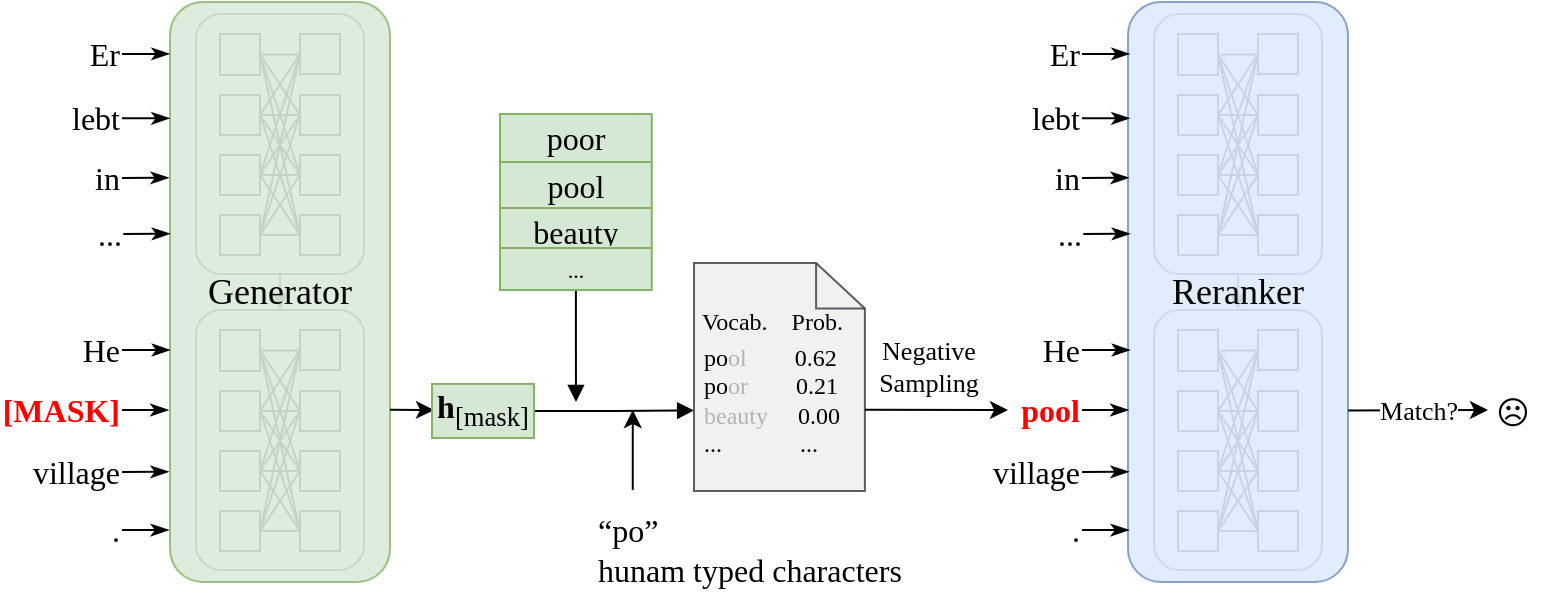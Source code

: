 <mxfile version="20.4.0" type="github">
  <diagram id="jG2yQ_XI5GP4jsiABWb_" name="第 1 页">
    <mxGraphModel dx="2710" dy="-129" grid="1" gridSize="10" guides="1" tooltips="1" connect="1" arrows="1" fold="1" page="1" pageScale="1" pageWidth="827" pageHeight="1169" math="0" shadow="0">
      <root>
        <mxCell id="0" />
        <mxCell id="1" parent="0" />
        <mxCell id="sduHOVPVzKcLiKWjeiUl-1" value="" style="group" vertex="1" connectable="0" parent="1">
          <mxGeometry x="-741" y="1169" width="110" height="290" as="geometry" />
        </mxCell>
        <mxCell id="sduHOVPVzKcLiKWjeiUl-2" value="" style="rounded=1;whiteSpace=wrap;html=1;strokeColor=#999999;" vertex="1" parent="sduHOVPVzKcLiKWjeiUl-1">
          <mxGeometry x="13" y="154" width="84" height="130" as="geometry" />
        </mxCell>
        <mxCell id="sduHOVPVzKcLiKWjeiUl-3" value="" style="group" vertex="1" connectable="0" parent="sduHOVPVzKcLiKWjeiUl-1">
          <mxGeometry x="25" y="164" width="60" height="110.5" as="geometry" />
        </mxCell>
        <mxCell id="sduHOVPVzKcLiKWjeiUl-4" value="" style="rounded=0;whiteSpace=wrap;html=1;fontFamily=Times New Roman;fontSize=2;strokeColor=#808080;" vertex="1" parent="sduHOVPVzKcLiKWjeiUl-3">
          <mxGeometry width="20" height="20.5" as="geometry" />
        </mxCell>
        <mxCell id="sduHOVPVzKcLiKWjeiUl-5" style="edgeStyle=none;rounded=0;orthogonalLoop=1;jettySize=auto;html=1;exitX=1;exitY=0.5;exitDx=0;exitDy=0;fontFamily=Times New Roman;fontSize=2;endArrow=none;endFill=0;strokeColor=#808080;" edge="1" parent="sduHOVPVzKcLiKWjeiUl-3" source="sduHOVPVzKcLiKWjeiUl-6">
          <mxGeometry relative="1" as="geometry">
            <mxPoint x="40" y="70.5" as="targetPoint" />
          </mxGeometry>
        </mxCell>
        <mxCell id="sduHOVPVzKcLiKWjeiUl-6" value="" style="rounded=0;whiteSpace=wrap;html=1;fontFamily=Times New Roman;fontSize=2;strokeColor=#808080;" vertex="1" parent="sduHOVPVzKcLiKWjeiUl-3">
          <mxGeometry y="30.5" width="20" height="20" as="geometry" />
        </mxCell>
        <mxCell id="sduHOVPVzKcLiKWjeiUl-7" value="" style="rounded=0;whiteSpace=wrap;html=1;fontFamily=Times New Roman;fontSize=2;strokeColor=#808080;" vertex="1" parent="sduHOVPVzKcLiKWjeiUl-3">
          <mxGeometry y="60.5" width="20" height="20" as="geometry" />
        </mxCell>
        <mxCell id="sduHOVPVzKcLiKWjeiUl-8" value="" style="rounded=0;whiteSpace=wrap;html=1;fontFamily=Times New Roman;fontSize=2;strokeColor=#808080;" vertex="1" parent="sduHOVPVzKcLiKWjeiUl-3">
          <mxGeometry y="90.5" width="20" height="20" as="geometry" />
        </mxCell>
        <mxCell id="sduHOVPVzKcLiKWjeiUl-9" value="" style="rounded=0;whiteSpace=wrap;html=1;fontFamily=Times New Roman;fontSize=2;strokeColor=#808080;" vertex="1" parent="sduHOVPVzKcLiKWjeiUl-3">
          <mxGeometry x="40" width="20" height="20" as="geometry" />
        </mxCell>
        <mxCell id="sduHOVPVzKcLiKWjeiUl-10" style="edgeStyle=orthogonalEdgeStyle;rounded=0;orthogonalLoop=1;jettySize=auto;html=1;entryX=0;entryY=0.5;entryDx=0;entryDy=0;fontFamily=Times New Roman;fontSize=2;endArrow=none;endFill=0;strokeColor=#808080;" edge="1" parent="sduHOVPVzKcLiKWjeiUl-3" source="sduHOVPVzKcLiKWjeiUl-4" target="sduHOVPVzKcLiKWjeiUl-9">
          <mxGeometry relative="1" as="geometry" />
        </mxCell>
        <mxCell id="sduHOVPVzKcLiKWjeiUl-11" style="edgeStyle=none;rounded=0;orthogonalLoop=1;jettySize=auto;html=1;exitX=1;exitY=0.5;exitDx=0;exitDy=0;entryX=0;entryY=0.5;entryDx=0;entryDy=0;fontFamily=Times New Roman;fontSize=2;endArrow=none;endFill=0;strokeColor=#808080;" edge="1" parent="sduHOVPVzKcLiKWjeiUl-3" source="sduHOVPVzKcLiKWjeiUl-6" target="sduHOVPVzKcLiKWjeiUl-9">
          <mxGeometry relative="1" as="geometry" />
        </mxCell>
        <mxCell id="sduHOVPVzKcLiKWjeiUl-12" style="edgeStyle=none;rounded=0;orthogonalLoop=1;jettySize=auto;html=1;exitX=1;exitY=0.5;exitDx=0;exitDy=0;entryX=0;entryY=0.5;entryDx=0;entryDy=0;fontFamily=Times New Roman;fontSize=2;endArrow=none;endFill=0;strokeColor=#808080;" edge="1" parent="sduHOVPVzKcLiKWjeiUl-3" source="sduHOVPVzKcLiKWjeiUl-7" target="sduHOVPVzKcLiKWjeiUl-9">
          <mxGeometry relative="1" as="geometry" />
        </mxCell>
        <mxCell id="sduHOVPVzKcLiKWjeiUl-13" style="edgeStyle=none;rounded=0;orthogonalLoop=1;jettySize=auto;html=1;exitX=1;exitY=0.5;exitDx=0;exitDy=0;entryX=0;entryY=0.5;entryDx=0;entryDy=0;fontFamily=Times New Roman;fontSize=2;endArrow=none;endFill=0;strokeColor=#808080;" edge="1" parent="sduHOVPVzKcLiKWjeiUl-3" source="sduHOVPVzKcLiKWjeiUl-8" target="sduHOVPVzKcLiKWjeiUl-9">
          <mxGeometry relative="1" as="geometry" />
        </mxCell>
        <mxCell id="sduHOVPVzKcLiKWjeiUl-14" value="" style="rounded=0;whiteSpace=wrap;html=1;fontFamily=Times New Roman;fontSize=2;strokeColor=#808080;" vertex="1" parent="sduHOVPVzKcLiKWjeiUl-3">
          <mxGeometry x="40" y="30.5" width="20" height="20" as="geometry" />
        </mxCell>
        <mxCell id="sduHOVPVzKcLiKWjeiUl-15" style="edgeStyle=none;rounded=0;orthogonalLoop=1;jettySize=auto;html=1;entryX=0;entryY=0.5;entryDx=0;entryDy=0;fontFamily=Times New Roman;fontSize=2;endArrow=none;endFill=0;exitX=1;exitY=0.5;exitDx=0;exitDy=0;strokeColor=#808080;" edge="1" parent="sduHOVPVzKcLiKWjeiUl-3" source="sduHOVPVzKcLiKWjeiUl-4" target="sduHOVPVzKcLiKWjeiUl-14">
          <mxGeometry relative="1" as="geometry" />
        </mxCell>
        <mxCell id="sduHOVPVzKcLiKWjeiUl-16" style="edgeStyle=none;rounded=0;orthogonalLoop=1;jettySize=auto;html=1;exitX=1;exitY=0.5;exitDx=0;exitDy=0;entryX=0;entryY=0.5;entryDx=0;entryDy=0;fontFamily=Times New Roman;fontSize=2;endArrow=none;endFill=0;strokeColor=#808080;" edge="1" parent="sduHOVPVzKcLiKWjeiUl-3" source="sduHOVPVzKcLiKWjeiUl-6" target="sduHOVPVzKcLiKWjeiUl-14">
          <mxGeometry relative="1" as="geometry" />
        </mxCell>
        <mxCell id="sduHOVPVzKcLiKWjeiUl-17" style="edgeStyle=none;rounded=0;orthogonalLoop=1;jettySize=auto;html=1;exitX=1;exitY=0.5;exitDx=0;exitDy=0;entryX=0;entryY=0.5;entryDx=0;entryDy=0;fontFamily=Times New Roman;fontSize=2;endArrow=none;endFill=0;strokeColor=#808080;" edge="1" parent="sduHOVPVzKcLiKWjeiUl-3" source="sduHOVPVzKcLiKWjeiUl-7" target="sduHOVPVzKcLiKWjeiUl-14">
          <mxGeometry relative="1" as="geometry" />
        </mxCell>
        <mxCell id="sduHOVPVzKcLiKWjeiUl-18" style="edgeStyle=none;rounded=0;orthogonalLoop=1;jettySize=auto;html=1;exitX=1;exitY=0.5;exitDx=0;exitDy=0;entryX=0;entryY=0.5;entryDx=0;entryDy=0;fontFamily=Times New Roman;fontSize=2;endArrow=none;endFill=0;strokeColor=#808080;" edge="1" parent="sduHOVPVzKcLiKWjeiUl-3" source="sduHOVPVzKcLiKWjeiUl-8" target="sduHOVPVzKcLiKWjeiUl-14">
          <mxGeometry relative="1" as="geometry" />
        </mxCell>
        <mxCell id="sduHOVPVzKcLiKWjeiUl-19" value="" style="rounded=0;whiteSpace=wrap;html=1;fontFamily=Times New Roman;fontSize=2;strokeColor=#808080;" vertex="1" parent="sduHOVPVzKcLiKWjeiUl-3">
          <mxGeometry x="40" y="60.5" width="20" height="20" as="geometry" />
        </mxCell>
        <mxCell id="sduHOVPVzKcLiKWjeiUl-20" style="edgeStyle=none;rounded=0;orthogonalLoop=1;jettySize=auto;html=1;entryX=0;entryY=0.5;entryDx=0;entryDy=0;fontFamily=Times New Roman;fontSize=2;endArrow=none;endFill=0;exitX=1;exitY=0.5;exitDx=0;exitDy=0;strokeColor=#808080;" edge="1" parent="sduHOVPVzKcLiKWjeiUl-3" source="sduHOVPVzKcLiKWjeiUl-4" target="sduHOVPVzKcLiKWjeiUl-19">
          <mxGeometry relative="1" as="geometry" />
        </mxCell>
        <mxCell id="sduHOVPVzKcLiKWjeiUl-21" style="edgeStyle=none;rounded=0;orthogonalLoop=1;jettySize=auto;html=1;exitX=1;exitY=0.5;exitDx=0;exitDy=0;entryX=0;entryY=0.5;entryDx=0;entryDy=0;fontFamily=Times New Roman;fontSize=2;endArrow=none;endFill=0;strokeColor=#808080;" edge="1" parent="sduHOVPVzKcLiKWjeiUl-3" source="sduHOVPVzKcLiKWjeiUl-7" target="sduHOVPVzKcLiKWjeiUl-19">
          <mxGeometry relative="1" as="geometry" />
        </mxCell>
        <mxCell id="sduHOVPVzKcLiKWjeiUl-22" style="edgeStyle=none;rounded=0;orthogonalLoop=1;jettySize=auto;html=1;exitX=1;exitY=0.5;exitDx=0;exitDy=0;entryX=0;entryY=0.5;entryDx=0;entryDy=0;fontFamily=Times New Roman;fontSize=2;endArrow=none;endFill=0;strokeColor=#808080;" edge="1" parent="sduHOVPVzKcLiKWjeiUl-3" source="sduHOVPVzKcLiKWjeiUl-8" target="sduHOVPVzKcLiKWjeiUl-19">
          <mxGeometry relative="1" as="geometry" />
        </mxCell>
        <mxCell id="sduHOVPVzKcLiKWjeiUl-23" value="" style="rounded=0;whiteSpace=wrap;html=1;fontFamily=Times New Roman;fontSize=2;strokeColor=#808080;" vertex="1" parent="sduHOVPVzKcLiKWjeiUl-3">
          <mxGeometry x="40" y="90.5" width="20" height="20" as="geometry" />
        </mxCell>
        <mxCell id="sduHOVPVzKcLiKWjeiUl-24" style="edgeStyle=none;rounded=0;orthogonalLoop=1;jettySize=auto;html=1;entryX=0;entryY=0.5;entryDx=0;entryDy=0;fontFamily=Times New Roman;fontSize=2;endArrow=none;endFill=0;exitX=1;exitY=0.5;exitDx=0;exitDy=0;strokeColor=#808080;" edge="1" parent="sduHOVPVzKcLiKWjeiUl-3" source="sduHOVPVzKcLiKWjeiUl-4" target="sduHOVPVzKcLiKWjeiUl-23">
          <mxGeometry relative="1" as="geometry" />
        </mxCell>
        <mxCell id="sduHOVPVzKcLiKWjeiUl-25" style="edgeStyle=none;rounded=0;orthogonalLoop=1;jettySize=auto;html=1;exitX=1;exitY=0.5;exitDx=0;exitDy=0;entryX=0;entryY=0.5;entryDx=0;entryDy=0;fontFamily=Times New Roman;fontSize=2;endArrow=none;endFill=0;strokeColor=#808080;" edge="1" parent="sduHOVPVzKcLiKWjeiUl-3" source="sduHOVPVzKcLiKWjeiUl-6" target="sduHOVPVzKcLiKWjeiUl-23">
          <mxGeometry relative="1" as="geometry" />
        </mxCell>
        <mxCell id="sduHOVPVzKcLiKWjeiUl-26" style="edgeStyle=none;rounded=0;orthogonalLoop=1;jettySize=auto;html=1;exitX=1;exitY=0.5;exitDx=0;exitDy=0;entryX=0;entryY=0.5;entryDx=0;entryDy=0;fontFamily=Times New Roman;fontSize=2;endArrow=none;endFill=0;strokeColor=#808080;" edge="1" parent="sduHOVPVzKcLiKWjeiUl-3" source="sduHOVPVzKcLiKWjeiUl-7" target="sduHOVPVzKcLiKWjeiUl-23">
          <mxGeometry relative="1" as="geometry" />
        </mxCell>
        <mxCell id="sduHOVPVzKcLiKWjeiUl-27" style="edgeStyle=none;rounded=0;orthogonalLoop=1;jettySize=auto;html=1;exitX=1;exitY=0.5;exitDx=0;exitDy=0;entryX=0;entryY=0.5;entryDx=0;entryDy=0;fontFamily=Times New Roman;fontSize=2;endArrow=none;endFill=0;strokeColor=#808080;" edge="1" parent="sduHOVPVzKcLiKWjeiUl-3" source="sduHOVPVzKcLiKWjeiUl-8" target="sduHOVPVzKcLiKWjeiUl-23">
          <mxGeometry relative="1" as="geometry" />
        </mxCell>
        <mxCell id="sduHOVPVzKcLiKWjeiUl-28" style="edgeStyle=none;rounded=0;orthogonalLoop=1;jettySize=auto;html=1;entryX=1;entryY=0.5;entryDx=0;entryDy=0;fontFamily=Times New Roman;fontSize=2;endArrow=none;endFill=0;strokeColor=#808080;" edge="1" parent="sduHOVPVzKcLiKWjeiUl-3" source="sduHOVPVzKcLiKWjeiUl-4" target="sduHOVPVzKcLiKWjeiUl-4">
          <mxGeometry relative="1" as="geometry" />
        </mxCell>
        <mxCell id="sduHOVPVzKcLiKWjeiUl-29" value="" style="endArrow=classic;html=1;rounded=0;strokeColor=#999999;entryX=0.5;entryY=0;entryDx=0;entryDy=0;exitX=0.5;exitY=1;exitDx=0;exitDy=0;" edge="1" parent="sduHOVPVzKcLiKWjeiUl-1" source="sduHOVPVzKcLiKWjeiUl-30" target="sduHOVPVzKcLiKWjeiUl-2">
          <mxGeometry width="50" height="50" relative="1" as="geometry">
            <mxPoint x="55" y="136" as="sourcePoint" />
            <mxPoint x="105" y="91.5" as="targetPoint" />
          </mxGeometry>
        </mxCell>
        <mxCell id="sduHOVPVzKcLiKWjeiUl-30" value="" style="rounded=1;whiteSpace=wrap;html=1;strokeColor=#999999;" vertex="1" parent="sduHOVPVzKcLiKWjeiUl-1">
          <mxGeometry x="13" y="6" width="84" height="130" as="geometry" />
        </mxCell>
        <mxCell id="sduHOVPVzKcLiKWjeiUl-31" value="" style="group" vertex="1" connectable="0" parent="sduHOVPVzKcLiKWjeiUl-1">
          <mxGeometry x="25" y="16" width="60" height="110.5" as="geometry" />
        </mxCell>
        <mxCell id="sduHOVPVzKcLiKWjeiUl-32" value="" style="rounded=0;whiteSpace=wrap;html=1;fontFamily=Times New Roman;fontSize=2;strokeColor=#808080;" vertex="1" parent="sduHOVPVzKcLiKWjeiUl-31">
          <mxGeometry width="20" height="20.5" as="geometry" />
        </mxCell>
        <mxCell id="sduHOVPVzKcLiKWjeiUl-33" style="edgeStyle=none;rounded=0;orthogonalLoop=1;jettySize=auto;html=1;exitX=1;exitY=0.5;exitDx=0;exitDy=0;fontFamily=Times New Roman;fontSize=2;endArrow=none;endFill=0;strokeColor=#808080;" edge="1" parent="sduHOVPVzKcLiKWjeiUl-31" source="sduHOVPVzKcLiKWjeiUl-34">
          <mxGeometry relative="1" as="geometry">
            <mxPoint x="40" y="70.5" as="targetPoint" />
          </mxGeometry>
        </mxCell>
        <mxCell id="sduHOVPVzKcLiKWjeiUl-34" value="" style="rounded=0;whiteSpace=wrap;html=1;fontFamily=Times New Roman;fontSize=2;strokeColor=#808080;" vertex="1" parent="sduHOVPVzKcLiKWjeiUl-31">
          <mxGeometry y="30.5" width="20" height="20" as="geometry" />
        </mxCell>
        <mxCell id="sduHOVPVzKcLiKWjeiUl-35" value="" style="rounded=0;whiteSpace=wrap;html=1;fontFamily=Times New Roman;fontSize=2;strokeColor=#808080;" vertex="1" parent="sduHOVPVzKcLiKWjeiUl-31">
          <mxGeometry y="60.5" width="20" height="20" as="geometry" />
        </mxCell>
        <mxCell id="sduHOVPVzKcLiKWjeiUl-36" value="" style="rounded=0;whiteSpace=wrap;html=1;fontFamily=Times New Roman;fontSize=2;strokeColor=#808080;" vertex="1" parent="sduHOVPVzKcLiKWjeiUl-31">
          <mxGeometry y="90.5" width="20" height="20" as="geometry" />
        </mxCell>
        <mxCell id="sduHOVPVzKcLiKWjeiUl-37" value="" style="rounded=0;whiteSpace=wrap;html=1;fontFamily=Times New Roman;fontSize=2;strokeColor=#808080;" vertex="1" parent="sduHOVPVzKcLiKWjeiUl-31">
          <mxGeometry x="40" width="20" height="20" as="geometry" />
        </mxCell>
        <mxCell id="sduHOVPVzKcLiKWjeiUl-38" style="edgeStyle=orthogonalEdgeStyle;rounded=0;orthogonalLoop=1;jettySize=auto;html=1;entryX=0;entryY=0.5;entryDx=0;entryDy=0;fontFamily=Times New Roman;fontSize=2;endArrow=none;endFill=0;strokeColor=#808080;" edge="1" parent="sduHOVPVzKcLiKWjeiUl-31" source="sduHOVPVzKcLiKWjeiUl-32" target="sduHOVPVzKcLiKWjeiUl-37">
          <mxGeometry relative="1" as="geometry" />
        </mxCell>
        <mxCell id="sduHOVPVzKcLiKWjeiUl-39" style="edgeStyle=none;rounded=0;orthogonalLoop=1;jettySize=auto;html=1;exitX=1;exitY=0.5;exitDx=0;exitDy=0;entryX=0;entryY=0.5;entryDx=0;entryDy=0;fontFamily=Times New Roman;fontSize=2;endArrow=none;endFill=0;strokeColor=#808080;" edge="1" parent="sduHOVPVzKcLiKWjeiUl-31" source="sduHOVPVzKcLiKWjeiUl-34" target="sduHOVPVzKcLiKWjeiUl-37">
          <mxGeometry relative="1" as="geometry" />
        </mxCell>
        <mxCell id="sduHOVPVzKcLiKWjeiUl-40" style="edgeStyle=none;rounded=0;orthogonalLoop=1;jettySize=auto;html=1;exitX=1;exitY=0.5;exitDx=0;exitDy=0;entryX=0;entryY=0.5;entryDx=0;entryDy=0;fontFamily=Times New Roman;fontSize=2;endArrow=none;endFill=0;strokeColor=#808080;" edge="1" parent="sduHOVPVzKcLiKWjeiUl-31" source="sduHOVPVzKcLiKWjeiUl-35" target="sduHOVPVzKcLiKWjeiUl-37">
          <mxGeometry relative="1" as="geometry" />
        </mxCell>
        <mxCell id="sduHOVPVzKcLiKWjeiUl-41" style="edgeStyle=none;rounded=0;orthogonalLoop=1;jettySize=auto;html=1;exitX=1;exitY=0.5;exitDx=0;exitDy=0;entryX=0;entryY=0.5;entryDx=0;entryDy=0;fontFamily=Times New Roman;fontSize=2;endArrow=none;endFill=0;strokeColor=#808080;" edge="1" parent="sduHOVPVzKcLiKWjeiUl-31" source="sduHOVPVzKcLiKWjeiUl-36" target="sduHOVPVzKcLiKWjeiUl-37">
          <mxGeometry relative="1" as="geometry" />
        </mxCell>
        <mxCell id="sduHOVPVzKcLiKWjeiUl-42" value="" style="rounded=0;whiteSpace=wrap;html=1;fontFamily=Times New Roman;fontSize=2;strokeColor=#808080;" vertex="1" parent="sduHOVPVzKcLiKWjeiUl-31">
          <mxGeometry x="40" y="30.5" width="20" height="20" as="geometry" />
        </mxCell>
        <mxCell id="sduHOVPVzKcLiKWjeiUl-43" style="edgeStyle=none;rounded=0;orthogonalLoop=1;jettySize=auto;html=1;entryX=0;entryY=0.5;entryDx=0;entryDy=0;fontFamily=Times New Roman;fontSize=2;endArrow=none;endFill=0;exitX=1;exitY=0.5;exitDx=0;exitDy=0;strokeColor=#808080;" edge="1" parent="sduHOVPVzKcLiKWjeiUl-31" source="sduHOVPVzKcLiKWjeiUl-32" target="sduHOVPVzKcLiKWjeiUl-42">
          <mxGeometry relative="1" as="geometry" />
        </mxCell>
        <mxCell id="sduHOVPVzKcLiKWjeiUl-44" style="edgeStyle=none;rounded=0;orthogonalLoop=1;jettySize=auto;html=1;exitX=1;exitY=0.5;exitDx=0;exitDy=0;entryX=0;entryY=0.5;entryDx=0;entryDy=0;fontFamily=Times New Roman;fontSize=2;endArrow=none;endFill=0;strokeColor=#808080;" edge="1" parent="sduHOVPVzKcLiKWjeiUl-31" source="sduHOVPVzKcLiKWjeiUl-34" target="sduHOVPVzKcLiKWjeiUl-42">
          <mxGeometry relative="1" as="geometry" />
        </mxCell>
        <mxCell id="sduHOVPVzKcLiKWjeiUl-45" style="edgeStyle=none;rounded=0;orthogonalLoop=1;jettySize=auto;html=1;exitX=1;exitY=0.5;exitDx=0;exitDy=0;entryX=0;entryY=0.5;entryDx=0;entryDy=0;fontFamily=Times New Roman;fontSize=2;endArrow=none;endFill=0;strokeColor=#808080;" edge="1" parent="sduHOVPVzKcLiKWjeiUl-31" source="sduHOVPVzKcLiKWjeiUl-35" target="sduHOVPVzKcLiKWjeiUl-42">
          <mxGeometry relative="1" as="geometry" />
        </mxCell>
        <mxCell id="sduHOVPVzKcLiKWjeiUl-46" style="edgeStyle=none;rounded=0;orthogonalLoop=1;jettySize=auto;html=1;exitX=1;exitY=0.5;exitDx=0;exitDy=0;entryX=0;entryY=0.5;entryDx=0;entryDy=0;fontFamily=Times New Roman;fontSize=2;endArrow=none;endFill=0;strokeColor=#808080;" edge="1" parent="sduHOVPVzKcLiKWjeiUl-31" source="sduHOVPVzKcLiKWjeiUl-36" target="sduHOVPVzKcLiKWjeiUl-42">
          <mxGeometry relative="1" as="geometry" />
        </mxCell>
        <mxCell id="sduHOVPVzKcLiKWjeiUl-47" value="" style="rounded=0;whiteSpace=wrap;html=1;fontFamily=Times New Roman;fontSize=2;strokeColor=#808080;" vertex="1" parent="sduHOVPVzKcLiKWjeiUl-31">
          <mxGeometry x="40" y="60.5" width="20" height="20" as="geometry" />
        </mxCell>
        <mxCell id="sduHOVPVzKcLiKWjeiUl-48" style="edgeStyle=none;rounded=0;orthogonalLoop=1;jettySize=auto;html=1;entryX=0;entryY=0.5;entryDx=0;entryDy=0;fontFamily=Times New Roman;fontSize=2;endArrow=none;endFill=0;exitX=1;exitY=0.5;exitDx=0;exitDy=0;strokeColor=#808080;" edge="1" parent="sduHOVPVzKcLiKWjeiUl-31" source="sduHOVPVzKcLiKWjeiUl-32" target="sduHOVPVzKcLiKWjeiUl-47">
          <mxGeometry relative="1" as="geometry" />
        </mxCell>
        <mxCell id="sduHOVPVzKcLiKWjeiUl-49" style="edgeStyle=none;rounded=0;orthogonalLoop=1;jettySize=auto;html=1;exitX=1;exitY=0.5;exitDx=0;exitDy=0;entryX=0;entryY=0.5;entryDx=0;entryDy=0;fontFamily=Times New Roman;fontSize=2;endArrow=none;endFill=0;strokeColor=#808080;" edge="1" parent="sduHOVPVzKcLiKWjeiUl-31" source="sduHOVPVzKcLiKWjeiUl-35" target="sduHOVPVzKcLiKWjeiUl-47">
          <mxGeometry relative="1" as="geometry" />
        </mxCell>
        <mxCell id="sduHOVPVzKcLiKWjeiUl-50" style="edgeStyle=none;rounded=0;orthogonalLoop=1;jettySize=auto;html=1;exitX=1;exitY=0.5;exitDx=0;exitDy=0;entryX=0;entryY=0.5;entryDx=0;entryDy=0;fontFamily=Times New Roman;fontSize=2;endArrow=none;endFill=0;strokeColor=#808080;" edge="1" parent="sduHOVPVzKcLiKWjeiUl-31" source="sduHOVPVzKcLiKWjeiUl-36" target="sduHOVPVzKcLiKWjeiUl-47">
          <mxGeometry relative="1" as="geometry" />
        </mxCell>
        <mxCell id="sduHOVPVzKcLiKWjeiUl-51" value="" style="rounded=0;whiteSpace=wrap;html=1;fontFamily=Times New Roman;fontSize=2;strokeColor=#808080;" vertex="1" parent="sduHOVPVzKcLiKWjeiUl-31">
          <mxGeometry x="40" y="90.5" width="20" height="20" as="geometry" />
        </mxCell>
        <mxCell id="sduHOVPVzKcLiKWjeiUl-52" style="edgeStyle=none;rounded=0;orthogonalLoop=1;jettySize=auto;html=1;entryX=0;entryY=0.5;entryDx=0;entryDy=0;fontFamily=Times New Roman;fontSize=2;endArrow=none;endFill=0;exitX=1;exitY=0.5;exitDx=0;exitDy=0;strokeColor=#808080;" edge="1" parent="sduHOVPVzKcLiKWjeiUl-31" source="sduHOVPVzKcLiKWjeiUl-32" target="sduHOVPVzKcLiKWjeiUl-51">
          <mxGeometry relative="1" as="geometry" />
        </mxCell>
        <mxCell id="sduHOVPVzKcLiKWjeiUl-53" style="edgeStyle=none;rounded=0;orthogonalLoop=1;jettySize=auto;html=1;exitX=1;exitY=0.5;exitDx=0;exitDy=0;entryX=0;entryY=0.5;entryDx=0;entryDy=0;fontFamily=Times New Roman;fontSize=2;endArrow=none;endFill=0;strokeColor=#808080;" edge="1" parent="sduHOVPVzKcLiKWjeiUl-31" source="sduHOVPVzKcLiKWjeiUl-34" target="sduHOVPVzKcLiKWjeiUl-51">
          <mxGeometry relative="1" as="geometry" />
        </mxCell>
        <mxCell id="sduHOVPVzKcLiKWjeiUl-54" style="edgeStyle=none;rounded=0;orthogonalLoop=1;jettySize=auto;html=1;exitX=1;exitY=0.5;exitDx=0;exitDy=0;entryX=0;entryY=0.5;entryDx=0;entryDy=0;fontFamily=Times New Roman;fontSize=2;endArrow=none;endFill=0;strokeColor=#808080;" edge="1" parent="sduHOVPVzKcLiKWjeiUl-31" source="sduHOVPVzKcLiKWjeiUl-35" target="sduHOVPVzKcLiKWjeiUl-51">
          <mxGeometry relative="1" as="geometry" />
        </mxCell>
        <mxCell id="sduHOVPVzKcLiKWjeiUl-55" style="edgeStyle=none;rounded=0;orthogonalLoop=1;jettySize=auto;html=1;exitX=1;exitY=0.5;exitDx=0;exitDy=0;entryX=0;entryY=0.5;entryDx=0;entryDy=0;fontFamily=Times New Roman;fontSize=2;endArrow=none;endFill=0;strokeColor=#808080;" edge="1" parent="sduHOVPVzKcLiKWjeiUl-31" source="sduHOVPVzKcLiKWjeiUl-36" target="sduHOVPVzKcLiKWjeiUl-51">
          <mxGeometry relative="1" as="geometry" />
        </mxCell>
        <mxCell id="sduHOVPVzKcLiKWjeiUl-56" style="edgeStyle=none;rounded=0;orthogonalLoop=1;jettySize=auto;html=1;entryX=1;entryY=0.5;entryDx=0;entryDy=0;fontFamily=Times New Roman;fontSize=2;endArrow=none;endFill=0;strokeColor=#808080;" edge="1" parent="sduHOVPVzKcLiKWjeiUl-31" source="sduHOVPVzKcLiKWjeiUl-32" target="sduHOVPVzKcLiKWjeiUl-32">
          <mxGeometry relative="1" as="geometry" />
        </mxCell>
        <mxCell id="sduHOVPVzKcLiKWjeiUl-57" value="&lt;font style=&quot;font-size: 18px;&quot;&gt;Generator&lt;/font&gt;" style="rounded=1;whiteSpace=wrap;html=1;fontSize=15;fillColor=#d5e8d4;strokeColor=#82b366;strokeWidth=1;fillStyle=auto;fontFamily=Times New Roman;opacity=80;" vertex="1" parent="sduHOVPVzKcLiKWjeiUl-1">
          <mxGeometry width="110" height="290" as="geometry" />
        </mxCell>
        <mxCell id="sduHOVPVzKcLiKWjeiUl-58" value="" style="group" vertex="1" connectable="0" parent="1">
          <mxGeometry x="-262" y="1169" width="110" height="290" as="geometry" />
        </mxCell>
        <mxCell id="sduHOVPVzKcLiKWjeiUl-59" value="" style="rounded=1;whiteSpace=wrap;html=1;strokeColor=#999999;" vertex="1" parent="sduHOVPVzKcLiKWjeiUl-58">
          <mxGeometry x="13" y="154" width="84" height="130" as="geometry" />
        </mxCell>
        <mxCell id="sduHOVPVzKcLiKWjeiUl-60" value="" style="group" vertex="1" connectable="0" parent="sduHOVPVzKcLiKWjeiUl-58">
          <mxGeometry x="25" y="164" width="60" height="110.5" as="geometry" />
        </mxCell>
        <mxCell id="sduHOVPVzKcLiKWjeiUl-61" value="" style="rounded=0;whiteSpace=wrap;html=1;fontFamily=Times New Roman;fontSize=2;strokeColor=#808080;" vertex="1" parent="sduHOVPVzKcLiKWjeiUl-60">
          <mxGeometry width="20" height="20.5" as="geometry" />
        </mxCell>
        <mxCell id="sduHOVPVzKcLiKWjeiUl-62" style="edgeStyle=none;rounded=0;orthogonalLoop=1;jettySize=auto;html=1;exitX=1;exitY=0.5;exitDx=0;exitDy=0;fontFamily=Times New Roman;fontSize=2;endArrow=none;endFill=0;strokeColor=#808080;" edge="1" parent="sduHOVPVzKcLiKWjeiUl-60" source="sduHOVPVzKcLiKWjeiUl-63">
          <mxGeometry relative="1" as="geometry">
            <mxPoint x="40" y="70.5" as="targetPoint" />
          </mxGeometry>
        </mxCell>
        <mxCell id="sduHOVPVzKcLiKWjeiUl-63" value="" style="rounded=0;whiteSpace=wrap;html=1;fontFamily=Times New Roman;fontSize=2;strokeColor=#808080;" vertex="1" parent="sduHOVPVzKcLiKWjeiUl-60">
          <mxGeometry y="30.5" width="20" height="20" as="geometry" />
        </mxCell>
        <mxCell id="sduHOVPVzKcLiKWjeiUl-64" value="" style="rounded=0;whiteSpace=wrap;html=1;fontFamily=Times New Roman;fontSize=2;strokeColor=#808080;" vertex="1" parent="sduHOVPVzKcLiKWjeiUl-60">
          <mxGeometry y="60.5" width="20" height="20" as="geometry" />
        </mxCell>
        <mxCell id="sduHOVPVzKcLiKWjeiUl-65" value="" style="rounded=0;whiteSpace=wrap;html=1;fontFamily=Times New Roman;fontSize=2;strokeColor=#808080;" vertex="1" parent="sduHOVPVzKcLiKWjeiUl-60">
          <mxGeometry y="90.5" width="20" height="20" as="geometry" />
        </mxCell>
        <mxCell id="sduHOVPVzKcLiKWjeiUl-66" value="" style="rounded=0;whiteSpace=wrap;html=1;fontFamily=Times New Roman;fontSize=2;strokeColor=#808080;" vertex="1" parent="sduHOVPVzKcLiKWjeiUl-60">
          <mxGeometry x="40" width="20" height="20" as="geometry" />
        </mxCell>
        <mxCell id="sduHOVPVzKcLiKWjeiUl-67" style="edgeStyle=orthogonalEdgeStyle;rounded=0;orthogonalLoop=1;jettySize=auto;html=1;entryX=0;entryY=0.5;entryDx=0;entryDy=0;fontFamily=Times New Roman;fontSize=2;endArrow=none;endFill=0;strokeColor=#808080;" edge="1" parent="sduHOVPVzKcLiKWjeiUl-60" source="sduHOVPVzKcLiKWjeiUl-61" target="sduHOVPVzKcLiKWjeiUl-66">
          <mxGeometry relative="1" as="geometry" />
        </mxCell>
        <mxCell id="sduHOVPVzKcLiKWjeiUl-68" style="edgeStyle=none;rounded=0;orthogonalLoop=1;jettySize=auto;html=1;exitX=1;exitY=0.5;exitDx=0;exitDy=0;entryX=0;entryY=0.5;entryDx=0;entryDy=0;fontFamily=Times New Roman;fontSize=2;endArrow=none;endFill=0;strokeColor=#808080;" edge="1" parent="sduHOVPVzKcLiKWjeiUl-60" source="sduHOVPVzKcLiKWjeiUl-63" target="sduHOVPVzKcLiKWjeiUl-66">
          <mxGeometry relative="1" as="geometry" />
        </mxCell>
        <mxCell id="sduHOVPVzKcLiKWjeiUl-69" style="edgeStyle=none;rounded=0;orthogonalLoop=1;jettySize=auto;html=1;exitX=1;exitY=0.5;exitDx=0;exitDy=0;entryX=0;entryY=0.5;entryDx=0;entryDy=0;fontFamily=Times New Roman;fontSize=2;endArrow=none;endFill=0;strokeColor=#808080;" edge="1" parent="sduHOVPVzKcLiKWjeiUl-60" source="sduHOVPVzKcLiKWjeiUl-64" target="sduHOVPVzKcLiKWjeiUl-66">
          <mxGeometry relative="1" as="geometry" />
        </mxCell>
        <mxCell id="sduHOVPVzKcLiKWjeiUl-70" style="edgeStyle=none;rounded=0;orthogonalLoop=1;jettySize=auto;html=1;exitX=1;exitY=0.5;exitDx=0;exitDy=0;entryX=0;entryY=0.5;entryDx=0;entryDy=0;fontFamily=Times New Roman;fontSize=2;endArrow=none;endFill=0;strokeColor=#808080;" edge="1" parent="sduHOVPVzKcLiKWjeiUl-60" source="sduHOVPVzKcLiKWjeiUl-65" target="sduHOVPVzKcLiKWjeiUl-66">
          <mxGeometry relative="1" as="geometry" />
        </mxCell>
        <mxCell id="sduHOVPVzKcLiKWjeiUl-71" value="" style="rounded=0;whiteSpace=wrap;html=1;fontFamily=Times New Roman;fontSize=2;strokeColor=#808080;" vertex="1" parent="sduHOVPVzKcLiKWjeiUl-60">
          <mxGeometry x="40" y="30.5" width="20" height="20" as="geometry" />
        </mxCell>
        <mxCell id="sduHOVPVzKcLiKWjeiUl-72" style="edgeStyle=none;rounded=0;orthogonalLoop=1;jettySize=auto;html=1;entryX=0;entryY=0.5;entryDx=0;entryDy=0;fontFamily=Times New Roman;fontSize=2;endArrow=none;endFill=0;exitX=1;exitY=0.5;exitDx=0;exitDy=0;strokeColor=#808080;" edge="1" parent="sduHOVPVzKcLiKWjeiUl-60" source="sduHOVPVzKcLiKWjeiUl-61" target="sduHOVPVzKcLiKWjeiUl-71">
          <mxGeometry relative="1" as="geometry" />
        </mxCell>
        <mxCell id="sduHOVPVzKcLiKWjeiUl-73" style="edgeStyle=none;rounded=0;orthogonalLoop=1;jettySize=auto;html=1;exitX=1;exitY=0.5;exitDx=0;exitDy=0;entryX=0;entryY=0.5;entryDx=0;entryDy=0;fontFamily=Times New Roman;fontSize=2;endArrow=none;endFill=0;strokeColor=#808080;" edge="1" parent="sduHOVPVzKcLiKWjeiUl-60" source="sduHOVPVzKcLiKWjeiUl-63" target="sduHOVPVzKcLiKWjeiUl-71">
          <mxGeometry relative="1" as="geometry" />
        </mxCell>
        <mxCell id="sduHOVPVzKcLiKWjeiUl-74" style="edgeStyle=none;rounded=0;orthogonalLoop=1;jettySize=auto;html=1;exitX=1;exitY=0.5;exitDx=0;exitDy=0;entryX=0;entryY=0.5;entryDx=0;entryDy=0;fontFamily=Times New Roman;fontSize=2;endArrow=none;endFill=0;strokeColor=#808080;" edge="1" parent="sduHOVPVzKcLiKWjeiUl-60" source="sduHOVPVzKcLiKWjeiUl-64" target="sduHOVPVzKcLiKWjeiUl-71">
          <mxGeometry relative="1" as="geometry" />
        </mxCell>
        <mxCell id="sduHOVPVzKcLiKWjeiUl-75" style="edgeStyle=none;rounded=0;orthogonalLoop=1;jettySize=auto;html=1;exitX=1;exitY=0.5;exitDx=0;exitDy=0;entryX=0;entryY=0.5;entryDx=0;entryDy=0;fontFamily=Times New Roman;fontSize=2;endArrow=none;endFill=0;strokeColor=#808080;" edge="1" parent="sduHOVPVzKcLiKWjeiUl-60" source="sduHOVPVzKcLiKWjeiUl-65" target="sduHOVPVzKcLiKWjeiUl-71">
          <mxGeometry relative="1" as="geometry" />
        </mxCell>
        <mxCell id="sduHOVPVzKcLiKWjeiUl-76" value="" style="rounded=0;whiteSpace=wrap;html=1;fontFamily=Times New Roman;fontSize=2;strokeColor=#808080;" vertex="1" parent="sduHOVPVzKcLiKWjeiUl-60">
          <mxGeometry x="40" y="60.5" width="20" height="20" as="geometry" />
        </mxCell>
        <mxCell id="sduHOVPVzKcLiKWjeiUl-77" style="edgeStyle=none;rounded=0;orthogonalLoop=1;jettySize=auto;html=1;entryX=0;entryY=0.5;entryDx=0;entryDy=0;fontFamily=Times New Roman;fontSize=2;endArrow=none;endFill=0;exitX=1;exitY=0.5;exitDx=0;exitDy=0;strokeColor=#808080;" edge="1" parent="sduHOVPVzKcLiKWjeiUl-60" source="sduHOVPVzKcLiKWjeiUl-61" target="sduHOVPVzKcLiKWjeiUl-76">
          <mxGeometry relative="1" as="geometry" />
        </mxCell>
        <mxCell id="sduHOVPVzKcLiKWjeiUl-78" style="edgeStyle=none;rounded=0;orthogonalLoop=1;jettySize=auto;html=1;exitX=1;exitY=0.5;exitDx=0;exitDy=0;entryX=0;entryY=0.5;entryDx=0;entryDy=0;fontFamily=Times New Roman;fontSize=2;endArrow=none;endFill=0;strokeColor=#808080;" edge="1" parent="sduHOVPVzKcLiKWjeiUl-60" source="sduHOVPVzKcLiKWjeiUl-64" target="sduHOVPVzKcLiKWjeiUl-76">
          <mxGeometry relative="1" as="geometry" />
        </mxCell>
        <mxCell id="sduHOVPVzKcLiKWjeiUl-79" style="edgeStyle=none;rounded=0;orthogonalLoop=1;jettySize=auto;html=1;exitX=1;exitY=0.5;exitDx=0;exitDy=0;entryX=0;entryY=0.5;entryDx=0;entryDy=0;fontFamily=Times New Roman;fontSize=2;endArrow=none;endFill=0;strokeColor=#808080;" edge="1" parent="sduHOVPVzKcLiKWjeiUl-60" source="sduHOVPVzKcLiKWjeiUl-65" target="sduHOVPVzKcLiKWjeiUl-76">
          <mxGeometry relative="1" as="geometry" />
        </mxCell>
        <mxCell id="sduHOVPVzKcLiKWjeiUl-80" value="" style="rounded=0;whiteSpace=wrap;html=1;fontFamily=Times New Roman;fontSize=2;strokeColor=#808080;" vertex="1" parent="sduHOVPVzKcLiKWjeiUl-60">
          <mxGeometry x="40" y="90.5" width="20" height="20" as="geometry" />
        </mxCell>
        <mxCell id="sduHOVPVzKcLiKWjeiUl-81" style="edgeStyle=none;rounded=0;orthogonalLoop=1;jettySize=auto;html=1;entryX=0;entryY=0.5;entryDx=0;entryDy=0;fontFamily=Times New Roman;fontSize=2;endArrow=none;endFill=0;exitX=1;exitY=0.5;exitDx=0;exitDy=0;strokeColor=#808080;" edge="1" parent="sduHOVPVzKcLiKWjeiUl-60" source="sduHOVPVzKcLiKWjeiUl-61" target="sduHOVPVzKcLiKWjeiUl-80">
          <mxGeometry relative="1" as="geometry" />
        </mxCell>
        <mxCell id="sduHOVPVzKcLiKWjeiUl-82" style="edgeStyle=none;rounded=0;orthogonalLoop=1;jettySize=auto;html=1;exitX=1;exitY=0.5;exitDx=0;exitDy=0;entryX=0;entryY=0.5;entryDx=0;entryDy=0;fontFamily=Times New Roman;fontSize=2;endArrow=none;endFill=0;strokeColor=#808080;" edge="1" parent="sduHOVPVzKcLiKWjeiUl-60" source="sduHOVPVzKcLiKWjeiUl-63" target="sduHOVPVzKcLiKWjeiUl-80">
          <mxGeometry relative="1" as="geometry" />
        </mxCell>
        <mxCell id="sduHOVPVzKcLiKWjeiUl-83" style="edgeStyle=none;rounded=0;orthogonalLoop=1;jettySize=auto;html=1;exitX=1;exitY=0.5;exitDx=0;exitDy=0;entryX=0;entryY=0.5;entryDx=0;entryDy=0;fontFamily=Times New Roman;fontSize=2;endArrow=none;endFill=0;strokeColor=#808080;" edge="1" parent="sduHOVPVzKcLiKWjeiUl-60" source="sduHOVPVzKcLiKWjeiUl-64" target="sduHOVPVzKcLiKWjeiUl-80">
          <mxGeometry relative="1" as="geometry" />
        </mxCell>
        <mxCell id="sduHOVPVzKcLiKWjeiUl-84" style="edgeStyle=none;rounded=0;orthogonalLoop=1;jettySize=auto;html=1;exitX=1;exitY=0.5;exitDx=0;exitDy=0;entryX=0;entryY=0.5;entryDx=0;entryDy=0;fontFamily=Times New Roman;fontSize=2;endArrow=none;endFill=0;strokeColor=#808080;" edge="1" parent="sduHOVPVzKcLiKWjeiUl-60" source="sduHOVPVzKcLiKWjeiUl-65" target="sduHOVPVzKcLiKWjeiUl-80">
          <mxGeometry relative="1" as="geometry" />
        </mxCell>
        <mxCell id="sduHOVPVzKcLiKWjeiUl-85" style="edgeStyle=none;rounded=0;orthogonalLoop=1;jettySize=auto;html=1;entryX=1;entryY=0.5;entryDx=0;entryDy=0;fontFamily=Times New Roman;fontSize=2;endArrow=none;endFill=0;strokeColor=#808080;" edge="1" parent="sduHOVPVzKcLiKWjeiUl-60" source="sduHOVPVzKcLiKWjeiUl-61" target="sduHOVPVzKcLiKWjeiUl-61">
          <mxGeometry relative="1" as="geometry" />
        </mxCell>
        <mxCell id="sduHOVPVzKcLiKWjeiUl-86" value="" style="endArrow=classic;html=1;rounded=0;strokeColor=#999999;entryX=0.5;entryY=0;entryDx=0;entryDy=0;exitX=0.5;exitY=1;exitDx=0;exitDy=0;" edge="1" parent="sduHOVPVzKcLiKWjeiUl-58" source="sduHOVPVzKcLiKWjeiUl-87" target="sduHOVPVzKcLiKWjeiUl-59">
          <mxGeometry width="50" height="50" relative="1" as="geometry">
            <mxPoint x="55" y="136" as="sourcePoint" />
            <mxPoint x="105" y="91.5" as="targetPoint" />
          </mxGeometry>
        </mxCell>
        <mxCell id="sduHOVPVzKcLiKWjeiUl-87" value="" style="rounded=1;whiteSpace=wrap;html=1;strokeColor=#999999;" vertex="1" parent="sduHOVPVzKcLiKWjeiUl-58">
          <mxGeometry x="13" y="6" width="84" height="130" as="geometry" />
        </mxCell>
        <mxCell id="sduHOVPVzKcLiKWjeiUl-88" value="" style="group" vertex="1" connectable="0" parent="sduHOVPVzKcLiKWjeiUl-58">
          <mxGeometry x="25" y="16" width="60" height="110.5" as="geometry" />
        </mxCell>
        <mxCell id="sduHOVPVzKcLiKWjeiUl-89" value="" style="rounded=0;whiteSpace=wrap;html=1;fontFamily=Times New Roman;fontSize=2;strokeColor=#808080;" vertex="1" parent="sduHOVPVzKcLiKWjeiUl-88">
          <mxGeometry width="20" height="20.5" as="geometry" />
        </mxCell>
        <mxCell id="sduHOVPVzKcLiKWjeiUl-90" style="edgeStyle=none;rounded=0;orthogonalLoop=1;jettySize=auto;html=1;exitX=1;exitY=0.5;exitDx=0;exitDy=0;fontFamily=Times New Roman;fontSize=2;endArrow=none;endFill=0;strokeColor=#808080;" edge="1" parent="sduHOVPVzKcLiKWjeiUl-88" source="sduHOVPVzKcLiKWjeiUl-91">
          <mxGeometry relative="1" as="geometry">
            <mxPoint x="40" y="70.5" as="targetPoint" />
          </mxGeometry>
        </mxCell>
        <mxCell id="sduHOVPVzKcLiKWjeiUl-91" value="" style="rounded=0;whiteSpace=wrap;html=1;fontFamily=Times New Roman;fontSize=2;strokeColor=#808080;" vertex="1" parent="sduHOVPVzKcLiKWjeiUl-88">
          <mxGeometry y="30.5" width="20" height="20" as="geometry" />
        </mxCell>
        <mxCell id="sduHOVPVzKcLiKWjeiUl-92" value="" style="rounded=0;whiteSpace=wrap;html=1;fontFamily=Times New Roman;fontSize=2;strokeColor=#808080;" vertex="1" parent="sduHOVPVzKcLiKWjeiUl-88">
          <mxGeometry y="60.5" width="20" height="20" as="geometry" />
        </mxCell>
        <mxCell id="sduHOVPVzKcLiKWjeiUl-93" value="" style="rounded=0;whiteSpace=wrap;html=1;fontFamily=Times New Roman;fontSize=2;strokeColor=#808080;" vertex="1" parent="sduHOVPVzKcLiKWjeiUl-88">
          <mxGeometry y="90.5" width="20" height="20" as="geometry" />
        </mxCell>
        <mxCell id="sduHOVPVzKcLiKWjeiUl-94" value="" style="rounded=0;whiteSpace=wrap;html=1;fontFamily=Times New Roman;fontSize=2;strokeColor=#808080;" vertex="1" parent="sduHOVPVzKcLiKWjeiUl-88">
          <mxGeometry x="40" width="20" height="20" as="geometry" />
        </mxCell>
        <mxCell id="sduHOVPVzKcLiKWjeiUl-95" style="edgeStyle=orthogonalEdgeStyle;rounded=0;orthogonalLoop=1;jettySize=auto;html=1;entryX=0;entryY=0.5;entryDx=0;entryDy=0;fontFamily=Times New Roman;fontSize=2;endArrow=none;endFill=0;strokeColor=#808080;" edge="1" parent="sduHOVPVzKcLiKWjeiUl-88" source="sduHOVPVzKcLiKWjeiUl-89" target="sduHOVPVzKcLiKWjeiUl-94">
          <mxGeometry relative="1" as="geometry" />
        </mxCell>
        <mxCell id="sduHOVPVzKcLiKWjeiUl-96" style="edgeStyle=none;rounded=0;orthogonalLoop=1;jettySize=auto;html=1;exitX=1;exitY=0.5;exitDx=0;exitDy=0;entryX=0;entryY=0.5;entryDx=0;entryDy=0;fontFamily=Times New Roman;fontSize=2;endArrow=none;endFill=0;strokeColor=#808080;" edge="1" parent="sduHOVPVzKcLiKWjeiUl-88" source="sduHOVPVzKcLiKWjeiUl-91" target="sduHOVPVzKcLiKWjeiUl-94">
          <mxGeometry relative="1" as="geometry" />
        </mxCell>
        <mxCell id="sduHOVPVzKcLiKWjeiUl-97" style="edgeStyle=none;rounded=0;orthogonalLoop=1;jettySize=auto;html=1;exitX=1;exitY=0.5;exitDx=0;exitDy=0;entryX=0;entryY=0.5;entryDx=0;entryDy=0;fontFamily=Times New Roman;fontSize=2;endArrow=none;endFill=0;strokeColor=#808080;" edge="1" parent="sduHOVPVzKcLiKWjeiUl-88" source="sduHOVPVzKcLiKWjeiUl-92" target="sduHOVPVzKcLiKWjeiUl-94">
          <mxGeometry relative="1" as="geometry" />
        </mxCell>
        <mxCell id="sduHOVPVzKcLiKWjeiUl-98" style="edgeStyle=none;rounded=0;orthogonalLoop=1;jettySize=auto;html=1;exitX=1;exitY=0.5;exitDx=0;exitDy=0;entryX=0;entryY=0.5;entryDx=0;entryDy=0;fontFamily=Times New Roman;fontSize=2;endArrow=none;endFill=0;strokeColor=#808080;" edge="1" parent="sduHOVPVzKcLiKWjeiUl-88" source="sduHOVPVzKcLiKWjeiUl-93" target="sduHOVPVzKcLiKWjeiUl-94">
          <mxGeometry relative="1" as="geometry" />
        </mxCell>
        <mxCell id="sduHOVPVzKcLiKWjeiUl-99" value="" style="rounded=0;whiteSpace=wrap;html=1;fontFamily=Times New Roman;fontSize=2;strokeColor=#808080;" vertex="1" parent="sduHOVPVzKcLiKWjeiUl-88">
          <mxGeometry x="40" y="30.5" width="20" height="20" as="geometry" />
        </mxCell>
        <mxCell id="sduHOVPVzKcLiKWjeiUl-100" style="edgeStyle=none;rounded=0;orthogonalLoop=1;jettySize=auto;html=1;entryX=0;entryY=0.5;entryDx=0;entryDy=0;fontFamily=Times New Roman;fontSize=2;endArrow=none;endFill=0;exitX=1;exitY=0.5;exitDx=0;exitDy=0;strokeColor=#808080;" edge="1" parent="sduHOVPVzKcLiKWjeiUl-88" source="sduHOVPVzKcLiKWjeiUl-89" target="sduHOVPVzKcLiKWjeiUl-99">
          <mxGeometry relative="1" as="geometry" />
        </mxCell>
        <mxCell id="sduHOVPVzKcLiKWjeiUl-101" style="edgeStyle=none;rounded=0;orthogonalLoop=1;jettySize=auto;html=1;exitX=1;exitY=0.5;exitDx=0;exitDy=0;entryX=0;entryY=0.5;entryDx=0;entryDy=0;fontFamily=Times New Roman;fontSize=2;endArrow=none;endFill=0;strokeColor=#808080;" edge="1" parent="sduHOVPVzKcLiKWjeiUl-88" source="sduHOVPVzKcLiKWjeiUl-91" target="sduHOVPVzKcLiKWjeiUl-99">
          <mxGeometry relative="1" as="geometry" />
        </mxCell>
        <mxCell id="sduHOVPVzKcLiKWjeiUl-102" style="edgeStyle=none;rounded=0;orthogonalLoop=1;jettySize=auto;html=1;exitX=1;exitY=0.5;exitDx=0;exitDy=0;entryX=0;entryY=0.5;entryDx=0;entryDy=0;fontFamily=Times New Roman;fontSize=2;endArrow=none;endFill=0;strokeColor=#808080;" edge="1" parent="sduHOVPVzKcLiKWjeiUl-88" source="sduHOVPVzKcLiKWjeiUl-92" target="sduHOVPVzKcLiKWjeiUl-99">
          <mxGeometry relative="1" as="geometry" />
        </mxCell>
        <mxCell id="sduHOVPVzKcLiKWjeiUl-103" style="edgeStyle=none;rounded=0;orthogonalLoop=1;jettySize=auto;html=1;exitX=1;exitY=0.5;exitDx=0;exitDy=0;entryX=0;entryY=0.5;entryDx=0;entryDy=0;fontFamily=Times New Roman;fontSize=2;endArrow=none;endFill=0;strokeColor=#808080;" edge="1" parent="sduHOVPVzKcLiKWjeiUl-88" source="sduHOVPVzKcLiKWjeiUl-93" target="sduHOVPVzKcLiKWjeiUl-99">
          <mxGeometry relative="1" as="geometry" />
        </mxCell>
        <mxCell id="sduHOVPVzKcLiKWjeiUl-104" value="" style="rounded=0;whiteSpace=wrap;html=1;fontFamily=Times New Roman;fontSize=2;strokeColor=#808080;" vertex="1" parent="sduHOVPVzKcLiKWjeiUl-88">
          <mxGeometry x="40" y="60.5" width="20" height="20" as="geometry" />
        </mxCell>
        <mxCell id="sduHOVPVzKcLiKWjeiUl-105" style="edgeStyle=none;rounded=0;orthogonalLoop=1;jettySize=auto;html=1;entryX=0;entryY=0.5;entryDx=0;entryDy=0;fontFamily=Times New Roman;fontSize=2;endArrow=none;endFill=0;exitX=1;exitY=0.5;exitDx=0;exitDy=0;strokeColor=#808080;" edge="1" parent="sduHOVPVzKcLiKWjeiUl-88" source="sduHOVPVzKcLiKWjeiUl-89" target="sduHOVPVzKcLiKWjeiUl-104">
          <mxGeometry relative="1" as="geometry" />
        </mxCell>
        <mxCell id="sduHOVPVzKcLiKWjeiUl-106" style="edgeStyle=none;rounded=0;orthogonalLoop=1;jettySize=auto;html=1;exitX=1;exitY=0.5;exitDx=0;exitDy=0;entryX=0;entryY=0.5;entryDx=0;entryDy=0;fontFamily=Times New Roman;fontSize=2;endArrow=none;endFill=0;strokeColor=#808080;" edge="1" parent="sduHOVPVzKcLiKWjeiUl-88" source="sduHOVPVzKcLiKWjeiUl-92" target="sduHOVPVzKcLiKWjeiUl-104">
          <mxGeometry relative="1" as="geometry" />
        </mxCell>
        <mxCell id="sduHOVPVzKcLiKWjeiUl-107" style="edgeStyle=none;rounded=0;orthogonalLoop=1;jettySize=auto;html=1;exitX=1;exitY=0.5;exitDx=0;exitDy=0;entryX=0;entryY=0.5;entryDx=0;entryDy=0;fontFamily=Times New Roman;fontSize=2;endArrow=none;endFill=0;strokeColor=#808080;" edge="1" parent="sduHOVPVzKcLiKWjeiUl-88" source="sduHOVPVzKcLiKWjeiUl-93" target="sduHOVPVzKcLiKWjeiUl-104">
          <mxGeometry relative="1" as="geometry" />
        </mxCell>
        <mxCell id="sduHOVPVzKcLiKWjeiUl-108" value="" style="rounded=0;whiteSpace=wrap;html=1;fontFamily=Times New Roman;fontSize=2;strokeColor=#808080;" vertex="1" parent="sduHOVPVzKcLiKWjeiUl-88">
          <mxGeometry x="40" y="90.5" width="20" height="20" as="geometry" />
        </mxCell>
        <mxCell id="sduHOVPVzKcLiKWjeiUl-109" style="edgeStyle=none;rounded=0;orthogonalLoop=1;jettySize=auto;html=1;entryX=0;entryY=0.5;entryDx=0;entryDy=0;fontFamily=Times New Roman;fontSize=2;endArrow=none;endFill=0;exitX=1;exitY=0.5;exitDx=0;exitDy=0;strokeColor=#808080;" edge="1" parent="sduHOVPVzKcLiKWjeiUl-88" source="sduHOVPVzKcLiKWjeiUl-89" target="sduHOVPVzKcLiKWjeiUl-108">
          <mxGeometry relative="1" as="geometry" />
        </mxCell>
        <mxCell id="sduHOVPVzKcLiKWjeiUl-110" style="edgeStyle=none;rounded=0;orthogonalLoop=1;jettySize=auto;html=1;exitX=1;exitY=0.5;exitDx=0;exitDy=0;entryX=0;entryY=0.5;entryDx=0;entryDy=0;fontFamily=Times New Roman;fontSize=2;endArrow=none;endFill=0;strokeColor=#808080;" edge="1" parent="sduHOVPVzKcLiKWjeiUl-88" source="sduHOVPVzKcLiKWjeiUl-91" target="sduHOVPVzKcLiKWjeiUl-108">
          <mxGeometry relative="1" as="geometry" />
        </mxCell>
        <mxCell id="sduHOVPVzKcLiKWjeiUl-111" style="edgeStyle=none;rounded=0;orthogonalLoop=1;jettySize=auto;html=1;exitX=1;exitY=0.5;exitDx=0;exitDy=0;entryX=0;entryY=0.5;entryDx=0;entryDy=0;fontFamily=Times New Roman;fontSize=2;endArrow=none;endFill=0;strokeColor=#808080;" edge="1" parent="sduHOVPVzKcLiKWjeiUl-88" source="sduHOVPVzKcLiKWjeiUl-92" target="sduHOVPVzKcLiKWjeiUl-108">
          <mxGeometry relative="1" as="geometry" />
        </mxCell>
        <mxCell id="sduHOVPVzKcLiKWjeiUl-112" style="edgeStyle=none;rounded=0;orthogonalLoop=1;jettySize=auto;html=1;exitX=1;exitY=0.5;exitDx=0;exitDy=0;entryX=0;entryY=0.5;entryDx=0;entryDy=0;fontFamily=Times New Roman;fontSize=2;endArrow=none;endFill=0;strokeColor=#808080;" edge="1" parent="sduHOVPVzKcLiKWjeiUl-88" source="sduHOVPVzKcLiKWjeiUl-93" target="sduHOVPVzKcLiKWjeiUl-108">
          <mxGeometry relative="1" as="geometry" />
        </mxCell>
        <mxCell id="sduHOVPVzKcLiKWjeiUl-113" style="edgeStyle=none;rounded=0;orthogonalLoop=1;jettySize=auto;html=1;entryX=1;entryY=0.5;entryDx=0;entryDy=0;fontFamily=Times New Roman;fontSize=2;endArrow=none;endFill=0;strokeColor=#808080;" edge="1" parent="sduHOVPVzKcLiKWjeiUl-88" source="sduHOVPVzKcLiKWjeiUl-89" target="sduHOVPVzKcLiKWjeiUl-89">
          <mxGeometry relative="1" as="geometry" />
        </mxCell>
        <mxCell id="sduHOVPVzKcLiKWjeiUl-114" value="&lt;font style=&quot;font-size: 18px;&quot;&gt;Reranker&lt;/font&gt;" style="rounded=1;whiteSpace=wrap;html=1;fontSize=15;fillColor=#dae8fc;strokeColor=#6c8ebf;strokeWidth=1;fillStyle=auto;fontFamily=Times New Roman;opacity=80;" vertex="1" parent="sduHOVPVzKcLiKWjeiUl-58">
          <mxGeometry width="110" height="290" as="geometry" />
        </mxCell>
        <mxCell id="sduHOVPVzKcLiKWjeiUl-115" style="edgeStyle=none;rounded=0;orthogonalLoop=1;jettySize=auto;html=1;entryX=-0.003;entryY=0.068;entryDx=0;entryDy=0;entryPerimeter=0;strokeColor=#000000;fontFamily=Times New Roman;fontSize=2;endArrow=classicThin;endFill=1;" edge="1" parent="1" source="sduHOVPVzKcLiKWjeiUl-116">
          <mxGeometry relative="1" as="geometry">
            <mxPoint x="-741.21" y="1194.96" as="targetPoint" />
          </mxGeometry>
        </mxCell>
        <mxCell id="sduHOVPVzKcLiKWjeiUl-116" value="Er" style="text;html=1;align=right;verticalAlign=middle;resizable=0;points=[];autosize=1;strokeColor=none;fillColor=none;fontSize=16;fontFamily=Times New Roman;" vertex="1" parent="1">
          <mxGeometry x="-805" y="1180" width="40" height="30" as="geometry" />
        </mxCell>
        <mxCell id="sduHOVPVzKcLiKWjeiUl-117" style="edgeStyle=none;rounded=0;orthogonalLoop=1;jettySize=auto;html=1;entryX=-0.003;entryY=0.219;entryDx=0;entryDy=0;entryPerimeter=0;strokeColor=#000000;fontFamily=Times New Roman;fontSize=2;endArrow=classicThin;endFill=1;" edge="1" parent="1" source="sduHOVPVzKcLiKWjeiUl-118">
          <mxGeometry relative="1" as="geometry">
            <mxPoint x="-741.21" y="1227.18" as="targetPoint" />
          </mxGeometry>
        </mxCell>
        <mxCell id="sduHOVPVzKcLiKWjeiUl-118" value="lebt" style="text;html=1;align=right;verticalAlign=middle;resizable=0;points=[];autosize=1;strokeColor=none;fillColor=none;fontSize=16;fontFamily=Times New Roman;" vertex="1" parent="1">
          <mxGeometry x="-815" y="1212" width="50" height="30" as="geometry" />
        </mxCell>
        <mxCell id="sduHOVPVzKcLiKWjeiUl-119" style="edgeStyle=none;rounded=0;orthogonalLoop=1;jettySize=auto;html=1;entryX=-0.009;entryY=0.354;entryDx=0;entryDy=0;entryPerimeter=0;strokeColor=#000000;fontFamily=Times New Roman;fontSize=2;endArrow=classicThin;endFill=1;" edge="1" parent="1" source="sduHOVPVzKcLiKWjeiUl-120">
          <mxGeometry relative="1" as="geometry">
            <mxPoint x="-741.63" y="1256.88" as="targetPoint" />
          </mxGeometry>
        </mxCell>
        <mxCell id="sduHOVPVzKcLiKWjeiUl-120" value="in" style="text;html=1;align=right;verticalAlign=middle;resizable=0;points=[];autosize=1;strokeColor=none;fillColor=none;fontSize=16;fontFamily=Times New Roman;" vertex="1" parent="1">
          <mxGeometry x="-805" y="1242" width="40" height="30" as="geometry" />
        </mxCell>
        <mxCell id="sduHOVPVzKcLiKWjeiUl-121" style="edgeStyle=none;rounded=0;orthogonalLoop=1;jettySize=auto;html=1;entryX=0;entryY=0.5;entryDx=0;entryDy=0;strokeColor=#000000;fontFamily=Times New Roman;fontSize=2;endArrow=classicThin;endFill=1;" edge="1" parent="1" source="sduHOVPVzKcLiKWjeiUl-122">
          <mxGeometry relative="1" as="geometry">
            <mxPoint x="-741" y="1343" as="targetPoint" />
          </mxGeometry>
        </mxCell>
        <mxCell id="sduHOVPVzKcLiKWjeiUl-122" value="He" style="text;html=1;align=right;verticalAlign=middle;resizable=0;points=[];autosize=1;strokeColor=none;fillColor=none;fontSize=16;fontFamily=Times New Roman;" vertex="1" parent="1">
          <mxGeometry x="-805" y="1328" width="40" height="30" as="geometry" />
        </mxCell>
        <mxCell id="sduHOVPVzKcLiKWjeiUl-123" style="edgeStyle=none;rounded=0;orthogonalLoop=1;jettySize=auto;html=1;entryX=-0.011;entryY=0.65;entryDx=0;entryDy=0;entryPerimeter=0;strokeColor=#000000;fontFamily=Times New Roman;fontSize=2;endArrow=classicThin;endFill=1;" edge="1" parent="1" source="sduHOVPVzKcLiKWjeiUl-124">
          <mxGeometry relative="1" as="geometry">
            <mxPoint x="-741.77" y="1373" as="targetPoint" />
          </mxGeometry>
        </mxCell>
        <mxCell id="sduHOVPVzKcLiKWjeiUl-124" value="&lt;font color=&quot;#ff0000&quot; style=&quot;font-size: 16px;&quot;&gt;&lt;b style=&quot;font-size: 16px;&quot;&gt;[MASK]&lt;/b&gt;&lt;/font&gt;" style="text;html=1;align=right;verticalAlign=middle;resizable=0;points=[];autosize=1;strokeColor=none;fillColor=none;fontSize=16;fontFamily=Times New Roman;spacingLeft=-25;" vertex="1" parent="1">
          <mxGeometry x="-825" y="1358" width="60" height="30" as="geometry" />
        </mxCell>
        <mxCell id="sduHOVPVzKcLiKWjeiUl-125" style="edgeStyle=none;rounded=0;orthogonalLoop=1;jettySize=auto;html=1;entryX=-0.009;entryY=0.786;entryDx=0;entryDy=0;entryPerimeter=0;strokeColor=#000000;fontFamily=Times New Roman;fontSize=2;endArrow=classicThin;endFill=1;" edge="1" parent="1" source="sduHOVPVzKcLiKWjeiUl-126">
          <mxGeometry relative="1" as="geometry">
            <mxPoint x="-741.63" y="1403.92" as="targetPoint" />
          </mxGeometry>
        </mxCell>
        <mxCell id="sduHOVPVzKcLiKWjeiUl-126" value="village" style="text;html=1;align=right;verticalAlign=middle;resizable=0;points=[];autosize=1;strokeColor=none;fillColor=none;fontSize=16;fontFamily=Times New Roman;spacingLeft=-10;" vertex="1" parent="1">
          <mxGeometry x="-825" y="1389" width="60" height="30" as="geometry" />
        </mxCell>
        <mxCell id="sduHOVPVzKcLiKWjeiUl-127" style="edgeStyle=none;rounded=0;orthogonalLoop=1;jettySize=auto;html=1;entryX=-0.008;entryY=0.932;entryDx=0;entryDy=0;entryPerimeter=0;strokeColor=#000000;fontFamily=Times New Roman;fontSize=2;endArrow=classicThin;endFill=1;" edge="1" parent="1" source="sduHOVPVzKcLiKWjeiUl-128">
          <mxGeometry relative="1" as="geometry">
            <mxPoint x="-741.56" y="1433.04" as="targetPoint" />
          </mxGeometry>
        </mxCell>
        <mxCell id="sduHOVPVzKcLiKWjeiUl-128" value="." style="text;html=1;align=right;verticalAlign=middle;resizable=0;points=[];autosize=1;strokeColor=none;fillColor=none;fontSize=16;fontFamily=Times New Roman;" vertex="1" parent="1">
          <mxGeometry x="-795" y="1418" width="30" height="30" as="geometry" />
        </mxCell>
        <mxCell id="sduHOVPVzKcLiKWjeiUl-129" style="edgeStyle=none;rounded=0;orthogonalLoop=1;jettySize=auto;html=1;entryX=-0.009;entryY=0.354;entryDx=0;entryDy=0;entryPerimeter=0;strokeColor=#000000;fontFamily=Times New Roman;fontSize=2;endArrow=classicThin;endFill=1;" edge="1" parent="1" source="sduHOVPVzKcLiKWjeiUl-130">
          <mxGeometry relative="1" as="geometry">
            <mxPoint x="-741" y="1284.88" as="targetPoint" />
          </mxGeometry>
        </mxCell>
        <mxCell id="sduHOVPVzKcLiKWjeiUl-130" value="..." style="text;html=1;align=right;verticalAlign=middle;resizable=0;points=[];autosize=1;strokeColor=none;fillColor=none;fontSize=16;fontFamily=Times New Roman;" vertex="1" parent="1">
          <mxGeometry x="-804.37" y="1270" width="40" height="30" as="geometry" />
        </mxCell>
        <mxCell id="sduHOVPVzKcLiKWjeiUl-131" value="" style="endArrow=classic;html=1;rounded=0;strokeColor=#000000;strokeWidth=1;fontSize=16;" edge="1" parent="1">
          <mxGeometry width="50" height="50" relative="1" as="geometry">
            <mxPoint x="-631" y="1372.85" as="sourcePoint" />
            <mxPoint x="-609" y="1373" as="targetPoint" />
          </mxGeometry>
        </mxCell>
        <mxCell id="sduHOVPVzKcLiKWjeiUl-132" style="edgeStyle=orthogonalEdgeStyle;rounded=0;orthogonalLoop=1;jettySize=auto;html=1;entryX=0.001;entryY=0.647;entryDx=0;entryDy=0;entryPerimeter=0;strokeColor=#000000;strokeWidth=1;fontFamily=Times New Roman;fontSize=12;endArrow=block;endFill=1;" edge="1" parent="1" source="sduHOVPVzKcLiKWjeiUl-133" target="sduHOVPVzKcLiKWjeiUl-135">
          <mxGeometry relative="1" as="geometry" />
        </mxCell>
        <mxCell id="sduHOVPVzKcLiKWjeiUl-133" value="&lt;font style=&quot;font-size: 16px;&quot;&gt;&lt;b&gt;h&lt;/b&gt;&lt;sub&gt;[mask]&lt;/sub&gt;&lt;/font&gt;" style="rounded=0;whiteSpace=wrap;html=1;fontFamily=Times New Roman;fontSize=2;strokeColor=#82b366;fillColor=#d5e8d4;" vertex="1" parent="1">
          <mxGeometry x="-610" y="1359.94" width="51" height="27.06" as="geometry" />
        </mxCell>
        <mxCell id="sduHOVPVzKcLiKWjeiUl-134" value="" style="group" vertex="1" connectable="0" parent="1">
          <mxGeometry x="-479" y="1299.47" width="130" height="168.53" as="geometry" />
        </mxCell>
        <mxCell id="sduHOVPVzKcLiKWjeiUl-135" value="" style="html=1;verticalLabelPosition=bottom;align=center;labelBackgroundColor=#ffffff;verticalAlign=top;strokeWidth=1;shadow=0;dashed=0;shape=mxgraph.ios7.icons.document;labelBorderColor=none;fontFamily=Times New Roman;fontSize=12;opacity=80;fillColor=#eeeeee;strokeColor=#36393d;" vertex="1" parent="sduHOVPVzKcLiKWjeiUl-134">
          <mxGeometry width="85.46" height="114" as="geometry" />
        </mxCell>
        <mxCell id="sduHOVPVzKcLiKWjeiUl-136" value="&lt;font color=&quot;#000000&quot;&gt;po&lt;/font&gt;&lt;font color=&quot;#b3b3b3&quot;&gt;ol&lt;/font&gt;&lt;font color=&quot;#000000&quot;&gt;&amp;nbsp; &amp;nbsp; &amp;nbsp; &amp;nbsp; 0.62&lt;br&gt;po&lt;/font&gt;&lt;font color=&quot;#b3b3b3&quot;&gt;or&lt;/font&gt;&lt;font color=&quot;#000000&quot;&gt;&amp;nbsp; &amp;nbsp; &amp;nbsp; &amp;nbsp; 0.21&lt;/font&gt;&lt;br&gt;&lt;font color=&quot;#b3b3b3&quot;&gt;beauty&amp;nbsp;&lt;/font&gt;&lt;font color=&quot;#000000&quot;&gt;&amp;nbsp; &amp;nbsp; 0.00&lt;br&gt;...&amp;nbsp; &amp;nbsp; &amp;nbsp; &amp;nbsp; &amp;nbsp; &amp;nbsp; &amp;nbsp;...&lt;br&gt;&lt;/font&gt;" style="rounded=0;whiteSpace=wrap;html=1;labelBorderColor=none;strokeColor=none;strokeWidth=1;fontFamily=Times New Roman;fontSize=12;fontColor=#FF0000;fillColor=none;opacity=80;align=left;" vertex="1" parent="sduHOVPVzKcLiKWjeiUl-134">
          <mxGeometry x="3.0" y="39.5" width="80" height="58" as="geometry" />
        </mxCell>
        <mxCell id="sduHOVPVzKcLiKWjeiUl-137" value="Vocab.&amp;nbsp; &amp;nbsp; Prob." style="text;html=1;align=left;verticalAlign=middle;resizable=0;points=[];autosize=1;strokeColor=none;fillColor=none;fontSize=12;fontFamily=Times New Roman;fontColor=#000000;" vertex="1" parent="sduHOVPVzKcLiKWjeiUl-134">
          <mxGeometry x="2.0" y="14.5" width="90" height="30" as="geometry" />
        </mxCell>
        <mxCell id="sduHOVPVzKcLiKWjeiUl-138" value="&lt;span style=&quot;background-color: initial;&quot;&gt;“po”&lt;br&gt;&lt;/span&gt;hunam typed characters" style="text;html=1;align=left;verticalAlign=middle;resizable=0;points=[];autosize=1;strokeColor=none;fillColor=none;fontSize=16;fontFamily=Times New Roman;" vertex="1" parent="sduHOVPVzKcLiKWjeiUl-134">
          <mxGeometry x="-50" y="118.53" width="180" height="50" as="geometry" />
        </mxCell>
        <mxCell id="sduHOVPVzKcLiKWjeiUl-139" value="" style="endArrow=classic;html=1;rounded=0;strokeColor=#000000;fontFamily=Times New Roman;fontSize=12;fontColor=#000000;exitX=0.982;exitY=0.16;exitDx=0;exitDy=0;exitPerimeter=0;" edge="1" parent="sduHOVPVzKcLiKWjeiUl-134">
          <mxGeometry width="50" height="50" relative="1" as="geometry">
            <mxPoint x="85.46" y="73.44" as="sourcePoint" />
            <mxPoint x="157" y="73.53" as="targetPoint" />
          </mxGeometry>
        </mxCell>
        <mxCell id="sduHOVPVzKcLiKWjeiUl-140" value="Negative&lt;br style=&quot;font-size: 13px;&quot;&gt;Sampling" style="edgeLabel;html=1;align=center;verticalAlign=middle;resizable=0;points=[];fontSize=13;fontFamily=Times New Roman;fontColor=#000000;" vertex="1" connectable="0" parent="sduHOVPVzKcLiKWjeiUl-139">
          <mxGeometry x="-0.291" relative="1" as="geometry">
            <mxPoint x="6" y="-22" as="offset" />
          </mxGeometry>
        </mxCell>
        <mxCell id="sduHOVPVzKcLiKWjeiUl-141" style="edgeStyle=orthogonalEdgeStyle;rounded=0;orthogonalLoop=1;jettySize=auto;html=1;strokeColor=#000000;strokeWidth=1;fontFamily=Times New Roman;fontSize=12;endArrow=block;endFill=1;" edge="1" parent="1" source="sduHOVPVzKcLiKWjeiUl-142">
          <mxGeometry relative="1" as="geometry">
            <mxPoint x="-538" y="1369" as="targetPoint" />
          </mxGeometry>
        </mxCell>
        <mxCell id="sduHOVPVzKcLiKWjeiUl-142" value="" style="shape=table;startSize=0;container=1;collapsible=0;childLayout=tableLayout;rounded=0;fillStyle=auto;strokeColor=#82b366;strokeWidth=1;fontSize=16;fillColor=#d5e8d4;fontFamily=Times New Roman;" vertex="1" parent="1">
          <mxGeometry x="-576" y="1225" width="75.88" height="88" as="geometry" />
        </mxCell>
        <mxCell id="sduHOVPVzKcLiKWjeiUl-143" value="" style="shape=tableRow;horizontal=0;startSize=0;swimlaneHead=0;swimlaneBody=0;top=0;left=0;bottom=0;right=0;collapsible=0;dropTarget=0;fillColor=none;points=[[0,0.5],[1,0.5]];portConstraint=eastwest;rounded=0;fillStyle=auto;strokeColor=#000000;strokeWidth=1;fontSize=11;fontFamily=Times New Roman;" vertex="1" parent="sduHOVPVzKcLiKWjeiUl-142">
          <mxGeometry width="75.88" height="24" as="geometry" />
        </mxCell>
        <mxCell id="sduHOVPVzKcLiKWjeiUl-144" value="&lt;font style=&quot;font-size: 16px;&quot;&gt;poor&lt;/font&gt;" style="shape=partialRectangle;html=1;whiteSpace=wrap;connectable=0;overflow=hidden;fillColor=none;top=0;left=0;bottom=0;right=0;pointerEvents=1;rounded=0;fillStyle=auto;strokeColor=#000000;strokeWidth=1;fontSize=16;fontFamily=Times New Roman;" vertex="1" parent="sduHOVPVzKcLiKWjeiUl-143">
          <mxGeometry width="76" height="24" as="geometry">
            <mxRectangle width="76" height="24" as="alternateBounds" />
          </mxGeometry>
        </mxCell>
        <mxCell id="sduHOVPVzKcLiKWjeiUl-145" style="shape=tableRow;horizontal=0;startSize=0;swimlaneHead=0;swimlaneBody=0;top=0;left=0;bottom=0;right=0;collapsible=0;dropTarget=0;fillColor=none;points=[[0,0.5],[1,0.5]];portConstraint=eastwest;rounded=0;fillStyle=auto;strokeColor=#000000;strokeWidth=1;fontSize=11;fontFamily=Times New Roman;" vertex="1" parent="sduHOVPVzKcLiKWjeiUl-142">
          <mxGeometry y="24" width="75.88" height="23" as="geometry" />
        </mxCell>
        <mxCell id="sduHOVPVzKcLiKWjeiUl-146" value="pool" style="shape=partialRectangle;html=1;whiteSpace=wrap;connectable=0;overflow=hidden;fillColor=none;top=0;left=0;bottom=0;right=0;pointerEvents=1;rounded=0;fillStyle=auto;strokeColor=#000000;strokeWidth=1;fontSize=16;fontFamily=Times New Roman;" vertex="1" parent="sduHOVPVzKcLiKWjeiUl-145">
          <mxGeometry width="76" height="23" as="geometry">
            <mxRectangle width="76" height="23" as="alternateBounds" />
          </mxGeometry>
        </mxCell>
        <mxCell id="sduHOVPVzKcLiKWjeiUl-147" value="" style="shape=tableRow;horizontal=0;startSize=0;swimlaneHead=0;swimlaneBody=0;top=0;left=0;bottom=0;right=0;collapsible=0;dropTarget=0;fillColor=none;points=[[0,0.5],[1,0.5]];portConstraint=eastwest;rounded=0;fillStyle=auto;strokeColor=#000000;strokeWidth=1;fontSize=11;fontFamily=Times New Roman;" vertex="1" parent="sduHOVPVzKcLiKWjeiUl-142">
          <mxGeometry y="47" width="75.88" height="20" as="geometry" />
        </mxCell>
        <mxCell id="sduHOVPVzKcLiKWjeiUl-148" value="&lt;span style=&quot;text-align: left;&quot;&gt;&lt;font style=&quot;font-size: 16px;&quot;&gt;beauty&lt;/font&gt;&lt;/span&gt;" style="shape=partialRectangle;html=1;whiteSpace=wrap;connectable=0;overflow=hidden;fillColor=none;top=0;left=0;bottom=0;right=0;pointerEvents=1;rounded=0;fillStyle=auto;strokeColor=#000000;strokeWidth=1;fontSize=16;fontFamily=Times New Roman;" vertex="1" parent="sduHOVPVzKcLiKWjeiUl-147">
          <mxGeometry width="76" height="20" as="geometry">
            <mxRectangle width="76" height="20" as="alternateBounds" />
          </mxGeometry>
        </mxCell>
        <mxCell id="sduHOVPVzKcLiKWjeiUl-149" value="" style="shape=tableRow;horizontal=0;startSize=0;swimlaneHead=0;swimlaneBody=0;top=0;left=0;bottom=0;right=0;collapsible=0;dropTarget=0;fillColor=none;points=[[0,0.5],[1,0.5]];portConstraint=eastwest;rounded=0;fillStyle=auto;strokeColor=#000000;strokeWidth=1;fontSize=11;fontFamily=Times New Roman;" vertex="1" parent="sduHOVPVzKcLiKWjeiUl-142">
          <mxGeometry y="67" width="75.88" height="21" as="geometry" />
        </mxCell>
        <mxCell id="sduHOVPVzKcLiKWjeiUl-150" value="..." style="shape=partialRectangle;html=1;whiteSpace=wrap;connectable=0;overflow=hidden;fillColor=none;top=0;left=0;bottom=0;right=0;pointerEvents=1;rounded=0;fillStyle=auto;strokeColor=#000000;strokeWidth=1;fontSize=11;fontFamily=Times New Roman;" vertex="1" parent="sduHOVPVzKcLiKWjeiUl-149">
          <mxGeometry width="76" height="21" as="geometry">
            <mxRectangle width="76" height="21" as="alternateBounds" />
          </mxGeometry>
        </mxCell>
        <mxCell id="sduHOVPVzKcLiKWjeiUl-151" value="" style="endArrow=classic;html=1;rounded=0;strokeColor=#000000;strokeWidth=1;fontFamily=Times New Roman;fontSize=12;" edge="1" parent="1">
          <mxGeometry width="50" height="50" relative="1" as="geometry">
            <mxPoint x="-509.62" y="1413" as="sourcePoint" />
            <mxPoint x="-509.62" y="1373" as="targetPoint" />
          </mxGeometry>
        </mxCell>
        <mxCell id="sduHOVPVzKcLiKWjeiUl-152" style="edgeStyle=none;rounded=0;orthogonalLoop=1;jettySize=auto;html=1;entryX=-0.003;entryY=0.068;entryDx=0;entryDy=0;entryPerimeter=0;strokeColor=#000000;fontFamily=Times New Roman;fontSize=2;endArrow=classicThin;endFill=1;" edge="1" parent="1" source="sduHOVPVzKcLiKWjeiUl-153">
          <mxGeometry relative="1" as="geometry">
            <mxPoint x="-261.21" y="1194.96" as="targetPoint" />
          </mxGeometry>
        </mxCell>
        <mxCell id="sduHOVPVzKcLiKWjeiUl-153" value="Er" style="text;html=1;align=right;verticalAlign=middle;resizable=0;points=[];autosize=1;strokeColor=none;fillColor=none;fontSize=16;fontFamily=Times New Roman;" vertex="1" parent="1">
          <mxGeometry x="-325" y="1180" width="40" height="30" as="geometry" />
        </mxCell>
        <mxCell id="sduHOVPVzKcLiKWjeiUl-154" style="edgeStyle=none;rounded=0;orthogonalLoop=1;jettySize=auto;html=1;entryX=-0.003;entryY=0.219;entryDx=0;entryDy=0;entryPerimeter=0;strokeColor=#000000;fontFamily=Times New Roman;fontSize=2;endArrow=classicThin;endFill=1;" edge="1" parent="1" source="sduHOVPVzKcLiKWjeiUl-155">
          <mxGeometry relative="1" as="geometry">
            <mxPoint x="-261.21" y="1227.18" as="targetPoint" />
          </mxGeometry>
        </mxCell>
        <mxCell id="sduHOVPVzKcLiKWjeiUl-155" value="lebt" style="text;html=1;align=right;verticalAlign=middle;resizable=0;points=[];autosize=1;strokeColor=none;fillColor=none;fontSize=16;fontFamily=Times New Roman;" vertex="1" parent="1">
          <mxGeometry x="-335" y="1212" width="50" height="30" as="geometry" />
        </mxCell>
        <mxCell id="sduHOVPVzKcLiKWjeiUl-156" style="edgeStyle=none;rounded=0;orthogonalLoop=1;jettySize=auto;html=1;entryX=-0.009;entryY=0.354;entryDx=0;entryDy=0;entryPerimeter=0;strokeColor=#000000;fontFamily=Times New Roman;fontSize=2;endArrow=classicThin;endFill=1;" edge="1" parent="1" source="sduHOVPVzKcLiKWjeiUl-157">
          <mxGeometry relative="1" as="geometry">
            <mxPoint x="-261.63" y="1256.88" as="targetPoint" />
          </mxGeometry>
        </mxCell>
        <mxCell id="sduHOVPVzKcLiKWjeiUl-157" value="in" style="text;html=1;align=right;verticalAlign=middle;resizable=0;points=[];autosize=1;strokeColor=none;fillColor=none;fontSize=16;fontFamily=Times New Roman;" vertex="1" parent="1">
          <mxGeometry x="-325" y="1242" width="40" height="30" as="geometry" />
        </mxCell>
        <mxCell id="sduHOVPVzKcLiKWjeiUl-158" style="edgeStyle=none;rounded=0;orthogonalLoop=1;jettySize=auto;html=1;entryX=0;entryY=0.5;entryDx=0;entryDy=0;strokeColor=#000000;fontFamily=Times New Roman;fontSize=2;endArrow=classicThin;endFill=1;" edge="1" parent="1" source="sduHOVPVzKcLiKWjeiUl-159">
          <mxGeometry relative="1" as="geometry">
            <mxPoint x="-261" y="1343" as="targetPoint" />
          </mxGeometry>
        </mxCell>
        <mxCell id="sduHOVPVzKcLiKWjeiUl-159" value="He" style="text;html=1;align=right;verticalAlign=middle;resizable=0;points=[];autosize=1;strokeColor=none;fillColor=none;fontSize=16;fontFamily=Times New Roman;" vertex="1" parent="1">
          <mxGeometry x="-325" y="1328" width="40" height="30" as="geometry" />
        </mxCell>
        <mxCell id="sduHOVPVzKcLiKWjeiUl-160" style="edgeStyle=none;rounded=0;orthogonalLoop=1;jettySize=auto;html=1;entryX=-0.011;entryY=0.65;entryDx=0;entryDy=0;entryPerimeter=0;strokeColor=#000000;fontFamily=Times New Roman;fontSize=2;endArrow=classicThin;endFill=1;" edge="1" parent="1" source="sduHOVPVzKcLiKWjeiUl-161">
          <mxGeometry relative="1" as="geometry">
            <mxPoint x="-261.77" y="1373" as="targetPoint" />
          </mxGeometry>
        </mxCell>
        <mxCell id="sduHOVPVzKcLiKWjeiUl-161" value="&lt;font color=&quot;#ff0000&quot; style=&quot;font-size: 16px;&quot;&gt;&lt;b style=&quot;font-size: 16px;&quot;&gt;pool&lt;/b&gt;&lt;/font&gt;" style="text;html=1;align=right;verticalAlign=middle;resizable=0;points=[];autosize=1;strokeColor=none;fillColor=none;fontSize=16;fontFamily=Times New Roman;spacingLeft=-25;" vertex="1" parent="1">
          <mxGeometry x="-315" y="1358" width="30" height="30" as="geometry" />
        </mxCell>
        <mxCell id="sduHOVPVzKcLiKWjeiUl-162" style="edgeStyle=none;rounded=0;orthogonalLoop=1;jettySize=auto;html=1;entryX=-0.009;entryY=0.786;entryDx=0;entryDy=0;entryPerimeter=0;strokeColor=#000000;fontFamily=Times New Roman;fontSize=2;endArrow=classicThin;endFill=1;" edge="1" parent="1" source="sduHOVPVzKcLiKWjeiUl-163">
          <mxGeometry relative="1" as="geometry">
            <mxPoint x="-261.63" y="1403.92" as="targetPoint" />
          </mxGeometry>
        </mxCell>
        <mxCell id="sduHOVPVzKcLiKWjeiUl-163" value="village" style="text;html=1;align=right;verticalAlign=middle;resizable=0;points=[];autosize=1;strokeColor=none;fillColor=none;fontSize=16;fontFamily=Times New Roman;spacingLeft=-10;" vertex="1" parent="1">
          <mxGeometry x="-345" y="1389" width="60" height="30" as="geometry" />
        </mxCell>
        <mxCell id="sduHOVPVzKcLiKWjeiUl-164" style="edgeStyle=none;rounded=0;orthogonalLoop=1;jettySize=auto;html=1;entryX=-0.008;entryY=0.932;entryDx=0;entryDy=0;entryPerimeter=0;strokeColor=#000000;fontFamily=Times New Roman;fontSize=2;endArrow=classicThin;endFill=1;" edge="1" parent="1" source="sduHOVPVzKcLiKWjeiUl-165">
          <mxGeometry relative="1" as="geometry">
            <mxPoint x="-261.56" y="1433.04" as="targetPoint" />
          </mxGeometry>
        </mxCell>
        <mxCell id="sduHOVPVzKcLiKWjeiUl-165" value="." style="text;html=1;align=right;verticalAlign=middle;resizable=0;points=[];autosize=1;strokeColor=none;fillColor=none;fontSize=16;fontFamily=Times New Roman;" vertex="1" parent="1">
          <mxGeometry x="-315" y="1418" width="30" height="30" as="geometry" />
        </mxCell>
        <mxCell id="sduHOVPVzKcLiKWjeiUl-166" style="edgeStyle=none;rounded=0;orthogonalLoop=1;jettySize=auto;html=1;entryX=-0.009;entryY=0.354;entryDx=0;entryDy=0;entryPerimeter=0;strokeColor=#000000;fontFamily=Times New Roman;fontSize=2;endArrow=classicThin;endFill=1;" edge="1" parent="1" source="sduHOVPVzKcLiKWjeiUl-167">
          <mxGeometry relative="1" as="geometry">
            <mxPoint x="-261" y="1284.88" as="targetPoint" />
          </mxGeometry>
        </mxCell>
        <mxCell id="sduHOVPVzKcLiKWjeiUl-167" value="..." style="text;html=1;align=right;verticalAlign=middle;resizable=0;points=[];autosize=1;strokeColor=none;fillColor=none;fontSize=16;fontFamily=Times New Roman;" vertex="1" parent="1">
          <mxGeometry x="-324.37" y="1270" width="40" height="30" as="geometry" />
        </mxCell>
        <mxCell id="sduHOVPVzKcLiKWjeiUl-168" value="Match?" style="endArrow=classic;html=1;rounded=0;strokeColor=#000000;strokeWidth=1;fontFamily=Times New Roman;fontSize=13;" edge="1" parent="1">
          <mxGeometry relative="1" as="geometry">
            <mxPoint x="-152" y="1373.24" as="sourcePoint" />
            <mxPoint x="-82" y="1373" as="targetPoint" />
          </mxGeometry>
        </mxCell>
        <mxCell id="sduHOVPVzKcLiKWjeiUl-169" value="Match?" style="edgeLabel;resizable=0;html=1;align=center;verticalAlign=middle;strokeColor=#000000;fontFamily=Times New Roman;fontSize=13;" connectable="0" vertex="1" parent="sduHOVPVzKcLiKWjeiUl-168">
          <mxGeometry relative="1" as="geometry" />
        </mxCell>
        <mxCell id="sduHOVPVzKcLiKWjeiUl-170" value="&lt;font style=&quot;font-size: 16px;&quot;&gt;☹️&lt;/font&gt;" style="text;html=1;align=center;verticalAlign=middle;resizable=0;points=[];autosize=1;strokeColor=none;fillColor=none;fontSize=13;fontFamily=Times New Roman;" vertex="1" parent="1">
          <mxGeometry x="-90" y="1359" width="40" height="30" as="geometry" />
        </mxCell>
      </root>
    </mxGraphModel>
  </diagram>
</mxfile>
